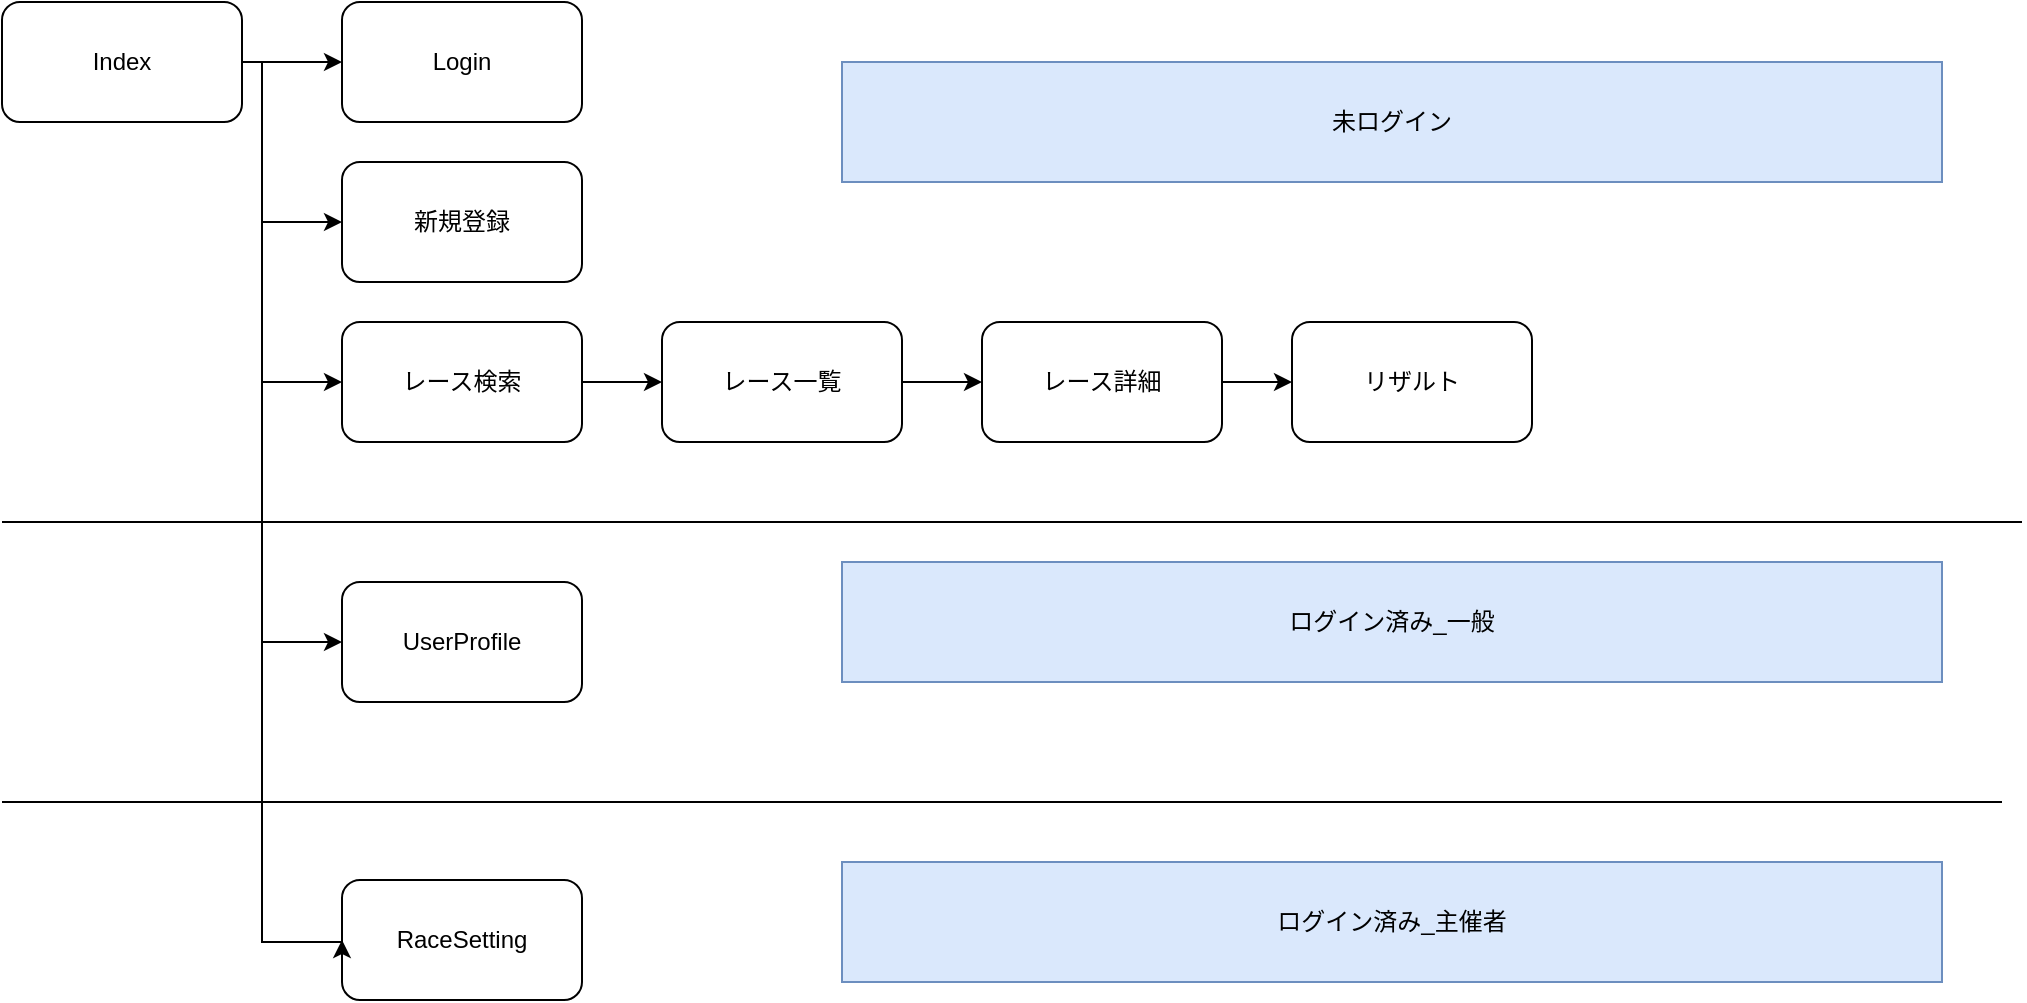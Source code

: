 <mxfile version="15.1.4" type="github"><diagram id="cnM_Qa8nuSXKA4N2Vtcq" name="Page-1"><mxGraphModel dx="1550" dy="777" grid="1" gridSize="10" guides="1" tooltips="1" connect="1" arrows="1" fold="1" page="1" pageScale="1" pageWidth="1100" pageHeight="850" math="0" shadow="0"><root><mxCell id="0"/><mxCell id="1" parent="0"/><mxCell id="eXTbqnHUXOQNBMaUOtI4-9" style="edgeStyle=orthogonalEdgeStyle;rounded=0;orthogonalLoop=1;jettySize=auto;html=1;exitX=1;exitY=0.5;exitDx=0;exitDy=0;entryX=0;entryY=0.5;entryDx=0;entryDy=0;" edge="1" parent="1" source="eXTbqnHUXOQNBMaUOtI4-1" target="eXTbqnHUXOQNBMaUOtI4-6"><mxGeometry relative="1" as="geometry"/></mxCell><mxCell id="eXTbqnHUXOQNBMaUOtI4-1" value="Index" style="rounded=1;whiteSpace=wrap;html=1;" vertex="1" parent="1"><mxGeometry x="30" y="40" width="120" height="60" as="geometry"/></mxCell><mxCell id="eXTbqnHUXOQNBMaUOtI4-2" value="RaceSetting" style="rounded=1;whiteSpace=wrap;html=1;" vertex="1" parent="1"><mxGeometry x="200" y="479" width="120" height="60" as="geometry"/></mxCell><mxCell id="eXTbqnHUXOQNBMaUOtI4-4" value="新規登録" style="rounded=1;whiteSpace=wrap;html=1;" vertex="1" parent="1"><mxGeometry x="200" y="120" width="120" height="60" as="geometry"/></mxCell><mxCell id="eXTbqnHUXOQNBMaUOtI4-5" value="UserProfile" style="rounded=1;whiteSpace=wrap;html=1;" vertex="1" parent="1"><mxGeometry x="200" y="330" width="120" height="60" as="geometry"/></mxCell><mxCell id="eXTbqnHUXOQNBMaUOtI4-6" value="Login" style="rounded=1;whiteSpace=wrap;html=1;" vertex="1" parent="1"><mxGeometry x="200" y="40" width="120" height="60" as="geometry"/></mxCell><mxCell id="eXTbqnHUXOQNBMaUOtI4-7" value="" style="endArrow=none;html=1;" edge="1" parent="1"><mxGeometry width="50" height="50" relative="1" as="geometry"><mxPoint x="30" y="300" as="sourcePoint"/><mxPoint x="1040" y="300" as="targetPoint"/></mxGeometry></mxCell><mxCell id="eXTbqnHUXOQNBMaUOtI4-10" style="edgeStyle=orthogonalEdgeStyle;rounded=0;orthogonalLoop=1;jettySize=auto;html=1;exitX=1;exitY=0.5;exitDx=0;exitDy=0;entryX=0;entryY=0.5;entryDx=0;entryDy=0;" edge="1" parent="1" source="eXTbqnHUXOQNBMaUOtI4-1" target="eXTbqnHUXOQNBMaUOtI4-4"><mxGeometry relative="1" as="geometry"><mxPoint x="160" y="80" as="sourcePoint"/><mxPoint x="210" y="80" as="targetPoint"/><Array as="points"><mxPoint x="160" y="70"/><mxPoint x="160" y="150"/></Array></mxGeometry></mxCell><mxCell id="eXTbqnHUXOQNBMaUOtI4-11" value="未ログイン" style="rounded=0;whiteSpace=wrap;html=1;fillColor=#dae8fc;strokeColor=#6c8ebf;" vertex="1" parent="1"><mxGeometry x="450" y="70" width="550" height="60" as="geometry"/></mxCell><mxCell id="eXTbqnHUXOQNBMaUOtI4-12" value="ログイン済み_一般" style="rounded=0;whiteSpace=wrap;html=1;fillColor=#dae8fc;strokeColor=#6c8ebf;" vertex="1" parent="1"><mxGeometry x="450" y="320" width="550" height="60" as="geometry"/></mxCell><mxCell id="eXTbqnHUXOQNBMaUOtI4-17" style="edgeStyle=orthogonalEdgeStyle;rounded=0;orthogonalLoop=1;jettySize=auto;html=1;exitX=1;exitY=0.5;exitDx=0;exitDy=0;entryX=0;entryY=0.5;entryDx=0;entryDy=0;" edge="1" parent="1" source="eXTbqnHUXOQNBMaUOtI4-13" target="eXTbqnHUXOQNBMaUOtI4-14"><mxGeometry relative="1" as="geometry"/></mxCell><mxCell id="eXTbqnHUXOQNBMaUOtI4-13" value="レース検索" style="rounded=1;whiteSpace=wrap;html=1;" vertex="1" parent="1"><mxGeometry x="200" y="200" width="120" height="60" as="geometry"/></mxCell><mxCell id="eXTbqnHUXOQNBMaUOtI4-18" style="edgeStyle=orthogonalEdgeStyle;rounded=0;orthogonalLoop=1;jettySize=auto;html=1;exitX=1;exitY=0.5;exitDx=0;exitDy=0;entryX=0;entryY=0.5;entryDx=0;entryDy=0;" edge="1" parent="1" source="eXTbqnHUXOQNBMaUOtI4-14" target="eXTbqnHUXOQNBMaUOtI4-15"><mxGeometry relative="1" as="geometry"/></mxCell><mxCell id="eXTbqnHUXOQNBMaUOtI4-14" value="レース一覧" style="rounded=1;whiteSpace=wrap;html=1;" vertex="1" parent="1"><mxGeometry x="360" y="200" width="120" height="60" as="geometry"/></mxCell><mxCell id="eXTbqnHUXOQNBMaUOtI4-19" style="edgeStyle=orthogonalEdgeStyle;rounded=0;orthogonalLoop=1;jettySize=auto;html=1;exitX=1;exitY=0.5;exitDx=0;exitDy=0;entryX=0;entryY=0.5;entryDx=0;entryDy=0;" edge="1" parent="1" source="eXTbqnHUXOQNBMaUOtI4-15" target="eXTbqnHUXOQNBMaUOtI4-16"><mxGeometry relative="1" as="geometry"/></mxCell><mxCell id="eXTbqnHUXOQNBMaUOtI4-15" value="レース詳細" style="rounded=1;whiteSpace=wrap;html=1;" vertex="1" parent="1"><mxGeometry x="520" y="200" width="120" height="60" as="geometry"/></mxCell><mxCell id="eXTbqnHUXOQNBMaUOtI4-16" value="リザルト" style="rounded=1;whiteSpace=wrap;html=1;" vertex="1" parent="1"><mxGeometry x="675" y="200" width="120" height="60" as="geometry"/></mxCell><mxCell id="eXTbqnHUXOQNBMaUOtI4-20" style="edgeStyle=orthogonalEdgeStyle;rounded=0;orthogonalLoop=1;jettySize=auto;html=1;exitX=1;exitY=0.5;exitDx=0;exitDy=0;entryX=0;entryY=0.5;entryDx=0;entryDy=0;" edge="1" parent="1" source="eXTbqnHUXOQNBMaUOtI4-1" target="eXTbqnHUXOQNBMaUOtI4-13"><mxGeometry relative="1" as="geometry"><mxPoint x="160" y="80" as="sourcePoint"/><mxPoint x="210" y="160" as="targetPoint"/><Array as="points"><mxPoint x="160" y="70"/><mxPoint x="160" y="230"/></Array></mxGeometry></mxCell><mxCell id="eXTbqnHUXOQNBMaUOtI4-21" value="" style="endArrow=none;html=1;" edge="1" parent="1"><mxGeometry width="50" height="50" relative="1" as="geometry"><mxPoint x="30" y="440" as="sourcePoint"/><mxPoint x="1030" y="440" as="targetPoint"/></mxGeometry></mxCell><mxCell id="eXTbqnHUXOQNBMaUOtI4-22" value="ログイン済み_主催者" style="rounded=0;whiteSpace=wrap;html=1;fillColor=#dae8fc;strokeColor=#6c8ebf;" vertex="1" parent="1"><mxGeometry x="450" y="470" width="550" height="60" as="geometry"/></mxCell><mxCell id="eXTbqnHUXOQNBMaUOtI4-23" style="edgeStyle=orthogonalEdgeStyle;rounded=0;orthogonalLoop=1;jettySize=auto;html=1;exitX=1;exitY=0.5;exitDx=0;exitDy=0;entryX=0;entryY=0.5;entryDx=0;entryDy=0;" edge="1" parent="1" target="eXTbqnHUXOQNBMaUOtI4-5"><mxGeometry relative="1" as="geometry"><mxPoint x="160" y="80" as="sourcePoint"/><mxPoint x="210" y="240" as="targetPoint"/><Array as="points"><mxPoint x="160" y="360"/></Array></mxGeometry></mxCell><mxCell id="eXTbqnHUXOQNBMaUOtI4-24" style="edgeStyle=orthogonalEdgeStyle;rounded=0;orthogonalLoop=1;jettySize=auto;html=1;exitX=1;exitY=0.5;exitDx=0;exitDy=0;entryX=0;entryY=0.5;entryDx=0;entryDy=0;" edge="1" parent="1" source="eXTbqnHUXOQNBMaUOtI4-1" target="eXTbqnHUXOQNBMaUOtI4-2"><mxGeometry relative="1" as="geometry"><mxPoint x="170" y="90" as="sourcePoint"/><mxPoint x="210" y="370" as="targetPoint"/><Array as="points"><mxPoint x="160" y="70"/><mxPoint x="160" y="510"/></Array></mxGeometry></mxCell></root></mxGraphModel></diagram></mxfile>